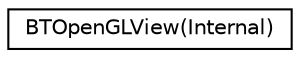 digraph "Graphical Class Hierarchy"
{
  edge [fontname="Helvetica",fontsize="10",labelfontname="Helvetica",labelfontsize="10"];
  node [fontname="Helvetica",fontsize="10",shape=record];
  rankdir="LR";
  Node1 [label="BTOpenGLView(Internal)",height=0.2,width=0.4,color="black", fillcolor="white", style="filled",URL="$category_b_t_open_g_l_view_07_internal_08.html"];
}
